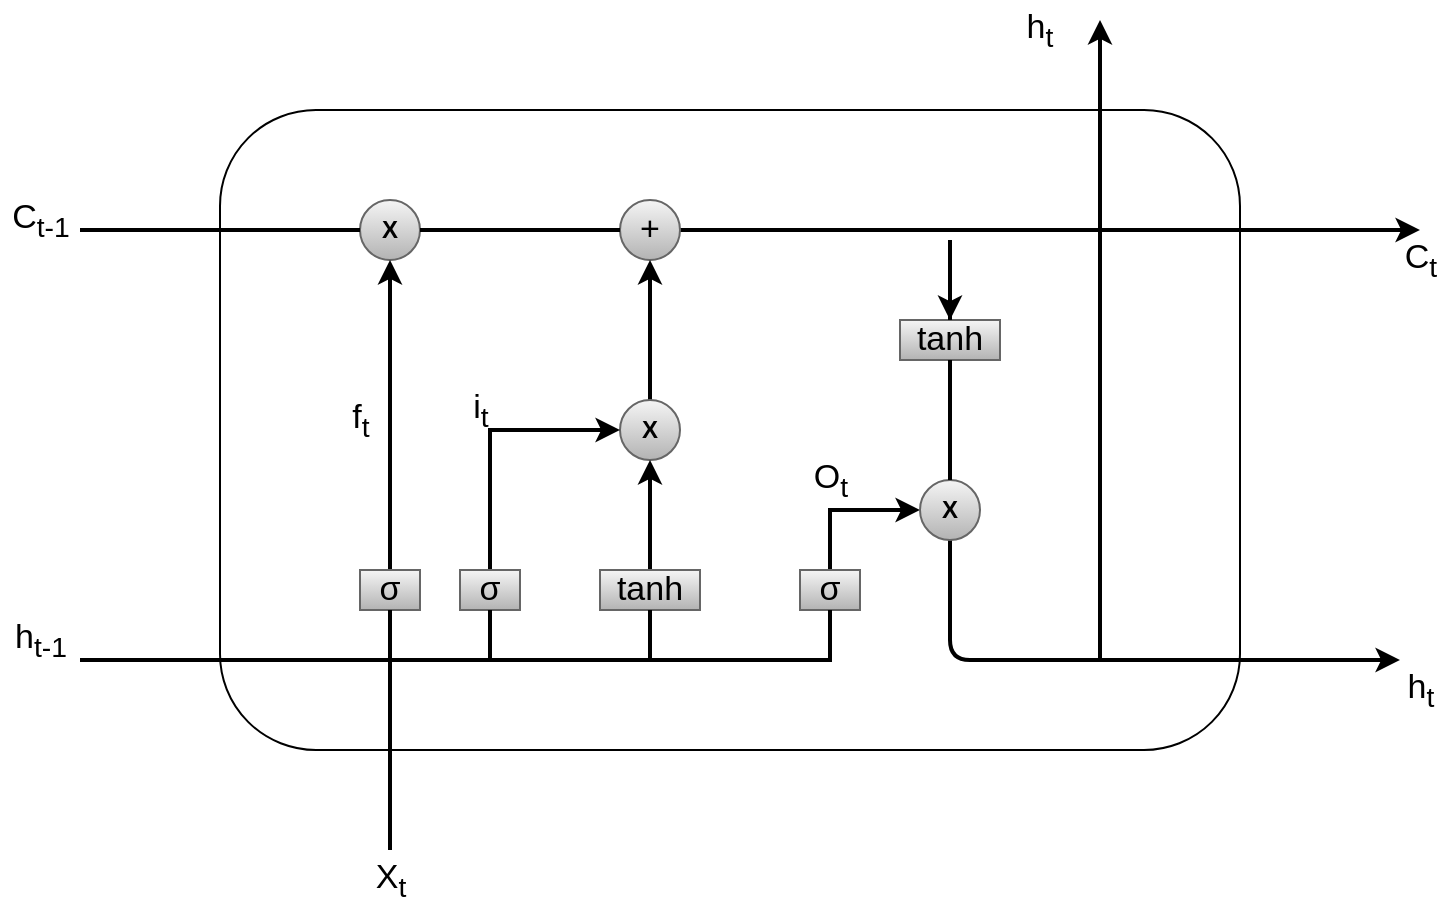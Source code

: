 <mxfile version="17.2.3" type="github">
  <diagram id="0ugX_O2esdyqWqVec9Lx" name="Page-1">
    <mxGraphModel dx="1147" dy="678" grid="1" gridSize="10" guides="1" tooltips="1" connect="1" arrows="1" fold="1" page="1" pageScale="1" pageWidth="850" pageHeight="1100" math="0" shadow="0">
      <root>
        <mxCell id="0" />
        <mxCell id="1" parent="0" />
        <mxCell id="X4gTIYLBRH1vvdI9TSQq-1" value="" style="rounded=1;whiteSpace=wrap;html=1;strokeWidth=1;" vertex="1" parent="1">
          <mxGeometry x="160" y="125" width="510" height="320" as="geometry" />
        </mxCell>
        <mxCell id="X4gTIYLBRH1vvdI9TSQq-2" value="&lt;b&gt;X&lt;/b&gt;" style="ellipse;whiteSpace=wrap;html=1;aspect=fixed;strokeWidth=1;fillColor=#f5f5f5;gradientColor=#b3b3b3;strokeColor=#666666;" vertex="1" parent="1">
          <mxGeometry x="230" y="170" width="30" height="30" as="geometry" />
        </mxCell>
        <mxCell id="X4gTIYLBRH1vvdI9TSQq-32" value="" style="edgeStyle=orthogonalEdgeStyle;rounded=0;orthogonalLoop=1;jettySize=auto;html=1;fontSize=17;strokeWidth=2;" edge="1" parent="1" source="X4gTIYLBRH1vvdI9TSQq-3">
          <mxGeometry relative="1" as="geometry">
            <mxPoint x="760" y="185" as="targetPoint" />
            <Array as="points">
              <mxPoint x="750" y="185" />
            </Array>
          </mxGeometry>
        </mxCell>
        <mxCell id="X4gTIYLBRH1vvdI9TSQq-3" value="&lt;font style=&quot;font-size: 17px&quot;&gt;+&lt;/font&gt;" style="ellipse;whiteSpace=wrap;html=1;aspect=fixed;strokeWidth=1;fillColor=#f5f5f5;strokeColor=#666666;gradientColor=#b3b3b3;" vertex="1" parent="1">
          <mxGeometry x="360" y="170" width="30" height="30" as="geometry" />
        </mxCell>
        <mxCell id="X4gTIYLBRH1vvdI9TSQq-25" value="" style="edgeStyle=orthogonalEdgeStyle;rounded=0;orthogonalLoop=1;jettySize=auto;html=1;fontSize=17;strokeWidth=2;" edge="1" parent="1" source="X4gTIYLBRH1vvdI9TSQq-4" target="X4gTIYLBRH1vvdI9TSQq-3">
          <mxGeometry relative="1" as="geometry" />
        </mxCell>
        <mxCell id="X4gTIYLBRH1vvdI9TSQq-4" value="&lt;b&gt;X&lt;/b&gt;" style="ellipse;whiteSpace=wrap;html=1;aspect=fixed;strokeWidth=1;fillColor=#f5f5f5;gradientColor=#b3b3b3;strokeColor=#666666;" vertex="1" parent="1">
          <mxGeometry x="360" y="270" width="30" height="30" as="geometry" />
        </mxCell>
        <mxCell id="X4gTIYLBRH1vvdI9TSQq-27" value="" style="edgeStyle=orthogonalEdgeStyle;rounded=0;orthogonalLoop=1;jettySize=auto;html=1;fontSize=17;strokeWidth=2;" edge="1" parent="1" source="X4gTIYLBRH1vvdI9TSQq-5" target="X4gTIYLBRH1vvdI9TSQq-2">
          <mxGeometry relative="1" as="geometry">
            <mxPoint x="245" y="265" as="targetPoint" />
          </mxGeometry>
        </mxCell>
        <mxCell id="X4gTIYLBRH1vvdI9TSQq-5" value="σ" style="rounded=0;whiteSpace=wrap;html=1;fontSize=17;strokeWidth=1;fillColor=#f5f5f5;gradientColor=#b3b3b3;strokeColor=#666666;" vertex="1" parent="1">
          <mxGeometry x="230" y="355" width="30" height="20" as="geometry" />
        </mxCell>
        <mxCell id="X4gTIYLBRH1vvdI9TSQq-39" value="" style="edgeStyle=orthogonalEdgeStyle;rounded=0;orthogonalLoop=1;jettySize=auto;html=1;fontSize=17;entryX=0;entryY=0.5;entryDx=0;entryDy=0;strokeWidth=2;" edge="1" parent="1" source="X4gTIYLBRH1vvdI9TSQq-9" target="X4gTIYLBRH1vvdI9TSQq-4">
          <mxGeometry relative="1" as="geometry">
            <mxPoint x="295" y="280" as="targetPoint" />
            <Array as="points">
              <mxPoint x="295" y="285" />
            </Array>
          </mxGeometry>
        </mxCell>
        <mxCell id="X4gTIYLBRH1vvdI9TSQq-9" value="σ" style="rounded=0;whiteSpace=wrap;html=1;fontSize=17;strokeWidth=1;fillColor=#f5f5f5;gradientColor=#b3b3b3;strokeColor=#666666;" vertex="1" parent="1">
          <mxGeometry x="280" y="355" width="30" height="20" as="geometry" />
        </mxCell>
        <mxCell id="X4gTIYLBRH1vvdI9TSQq-18" style="edgeStyle=orthogonalEdgeStyle;rounded=0;orthogonalLoop=1;jettySize=auto;html=1;exitX=0.5;exitY=0;exitDx=0;exitDy=0;entryX=0;entryY=0.5;entryDx=0;entryDy=0;fontSize=17;strokeWidth=2;" edge="1" parent="1" source="X4gTIYLBRH1vvdI9TSQq-10" target="X4gTIYLBRH1vvdI9TSQq-12">
          <mxGeometry relative="1" as="geometry" />
        </mxCell>
        <mxCell id="X4gTIYLBRH1vvdI9TSQq-10" value="σ" style="rounded=0;whiteSpace=wrap;html=1;fontSize=17;strokeWidth=1;fillColor=#f5f5f5;gradientColor=#b3b3b3;strokeColor=#666666;" vertex="1" parent="1">
          <mxGeometry x="450" y="355" width="30" height="20" as="geometry" />
        </mxCell>
        <mxCell id="X4gTIYLBRH1vvdI9TSQq-24" value="" style="edgeStyle=orthogonalEdgeStyle;rounded=0;orthogonalLoop=1;jettySize=auto;html=1;fontSize=17;strokeWidth=2;" edge="1" parent="1" source="X4gTIYLBRH1vvdI9TSQq-11" target="X4gTIYLBRH1vvdI9TSQq-4">
          <mxGeometry relative="1" as="geometry" />
        </mxCell>
        <mxCell id="X4gTIYLBRH1vvdI9TSQq-11" value="tanh" style="rounded=0;whiteSpace=wrap;html=1;fontSize=17;strokeWidth=1;fillColor=#f5f5f5;gradientColor=#b3b3b3;strokeColor=#666666;" vertex="1" parent="1">
          <mxGeometry x="350" y="355" width="50" height="20" as="geometry" />
        </mxCell>
        <mxCell id="X4gTIYLBRH1vvdI9TSQq-36" value="" style="endArrow=classic;html=1;fontFamily=Helvetica;fontSize=17;fontColor=default;align=center;strokeColor=default;edgeStyle=orthogonalEdgeStyle;strokeWidth=2;" edge="1" parent="1" source="X4gTIYLBRH1vvdI9TSQq-12">
          <mxGeometry relative="1" as="geometry">
            <mxPoint x="750" y="400" as="targetPoint" />
            <Array as="points">
              <mxPoint x="525" y="400" />
            </Array>
          </mxGeometry>
        </mxCell>
        <mxCell id="X4gTIYLBRH1vvdI9TSQq-12" value="&lt;b&gt;X&lt;/b&gt;" style="ellipse;whiteSpace=wrap;html=1;aspect=fixed;strokeWidth=1;fillColor=#f5f5f5;gradientColor=#b3b3b3;strokeColor=#666666;" vertex="1" parent="1">
          <mxGeometry x="510" y="310" width="30" height="30" as="geometry" />
        </mxCell>
        <mxCell id="X4gTIYLBRH1vvdI9TSQq-46" style="edgeStyle=orthogonalEdgeStyle;rounded=0;orthogonalLoop=1;jettySize=auto;html=1;fontSize=17;strokeWidth=2;" edge="1" parent="1" source="X4gTIYLBRH1vvdI9TSQq-14">
          <mxGeometry relative="1" as="geometry">
            <mxPoint x="525" y="230" as="targetPoint" />
          </mxGeometry>
        </mxCell>
        <mxCell id="X4gTIYLBRH1vvdI9TSQq-14" value="tanh" style="rounded=0;whiteSpace=wrap;html=1;fontSize=17;strokeWidth=1;fillColor=#f5f5f5;gradientColor=#b3b3b3;strokeColor=#666666;" vertex="1" parent="1">
          <mxGeometry x="500" y="230" width="50" height="20" as="geometry" />
        </mxCell>
        <mxCell id="X4gTIYLBRH1vvdI9TSQq-37" value="" style="endArrow=classic;html=1;rounded=0;fontSize=17;strokeWidth=2;" edge="1" parent="1">
          <mxGeometry width="50" height="50" relative="1" as="geometry">
            <mxPoint x="600" y="400" as="sourcePoint" />
            <mxPoint x="600" y="80" as="targetPoint" />
          </mxGeometry>
        </mxCell>
        <mxCell id="X4gTIYLBRH1vvdI9TSQq-40" value="" style="endArrow=none;html=1;rounded=0;fontSize=17;entryX=0.5;entryY=1;entryDx=0;entryDy=0;strokeWidth=2;" edge="1" parent="1" target="X4gTIYLBRH1vvdI9TSQq-10">
          <mxGeometry width="50" height="50" relative="1" as="geometry">
            <mxPoint x="90" y="400" as="sourcePoint" />
            <mxPoint x="450" y="320" as="targetPoint" />
            <Array as="points">
              <mxPoint x="390" y="400" />
              <mxPoint x="465" y="400" />
            </Array>
          </mxGeometry>
        </mxCell>
        <mxCell id="X4gTIYLBRH1vvdI9TSQq-41" value="" style="endArrow=none;html=1;rounded=0;fontSize=17;entryX=0.5;entryY=1;entryDx=0;entryDy=0;strokeWidth=2;startArrow=none;" edge="1" parent="1" source="X4gTIYLBRH1vvdI9TSQq-57" target="X4gTIYLBRH1vvdI9TSQq-5">
          <mxGeometry width="50" height="50" relative="1" as="geometry">
            <mxPoint x="245" y="490" as="sourcePoint" />
            <mxPoint x="240" y="400" as="targetPoint" />
          </mxGeometry>
        </mxCell>
        <mxCell id="X4gTIYLBRH1vvdI9TSQq-42" value="" style="endArrow=none;html=1;rounded=0;fontSize=17;strokeWidth=2;exitX=1;exitY=0.5;exitDx=0;exitDy=0;entryX=0;entryY=0.5;entryDx=0;entryDy=0;" edge="1" parent="1" source="X4gTIYLBRH1vvdI9TSQq-2" target="X4gTIYLBRH1vvdI9TSQq-3">
          <mxGeometry width="50" height="50" relative="1" as="geometry">
            <mxPoint x="290" y="220" as="sourcePoint" />
            <mxPoint x="340" y="170" as="targetPoint" />
          </mxGeometry>
        </mxCell>
        <mxCell id="X4gTIYLBRH1vvdI9TSQq-43" value="" style="endArrow=none;html=1;rounded=0;fontSize=17;strokeWidth=2;entryX=0;entryY=0.5;entryDx=0;entryDy=0;" edge="1" parent="1" target="X4gTIYLBRH1vvdI9TSQq-2">
          <mxGeometry width="50" height="50" relative="1" as="geometry">
            <mxPoint x="90" y="185" as="sourcePoint" />
            <mxPoint x="180" y="170" as="targetPoint" />
          </mxGeometry>
        </mxCell>
        <mxCell id="X4gTIYLBRH1vvdI9TSQq-44" value="" style="endArrow=none;html=1;rounded=0;fontSize=17;strokeWidth=2;exitX=0.5;exitY=0;exitDx=0;exitDy=0;entryX=0.5;entryY=1;entryDx=0;entryDy=0;" edge="1" parent="1" source="X4gTIYLBRH1vvdI9TSQq-12" target="X4gTIYLBRH1vvdI9TSQq-14">
          <mxGeometry width="50" height="50" relative="1" as="geometry">
            <mxPoint x="500" y="300" as="sourcePoint" />
            <mxPoint x="550" y="250" as="targetPoint" />
          </mxGeometry>
        </mxCell>
        <mxCell id="X4gTIYLBRH1vvdI9TSQq-45" value="" style="endArrow=none;html=1;rounded=0;fontSize=17;strokeWidth=2;exitX=0.5;exitY=0;exitDx=0;exitDy=0;" edge="1" parent="1" source="X4gTIYLBRH1vvdI9TSQq-14">
          <mxGeometry width="50" height="50" relative="1" as="geometry">
            <mxPoint x="500" y="240" as="sourcePoint" />
            <mxPoint x="525" y="190" as="targetPoint" />
          </mxGeometry>
        </mxCell>
        <mxCell id="X4gTIYLBRH1vvdI9TSQq-47" value="" style="endArrow=none;html=1;rounded=0;fontSize=17;strokeWidth=2;entryX=0.5;entryY=1;entryDx=0;entryDy=0;" edge="1" parent="1" target="X4gTIYLBRH1vvdI9TSQq-9">
          <mxGeometry width="50" height="50" relative="1" as="geometry">
            <mxPoint x="295" y="400" as="sourcePoint" />
            <mxPoint x="330" y="370" as="targetPoint" />
          </mxGeometry>
        </mxCell>
        <mxCell id="X4gTIYLBRH1vvdI9TSQq-48" value="" style="endArrow=none;html=1;rounded=0;fontSize=17;strokeWidth=2;entryX=0.5;entryY=1;entryDx=0;entryDy=0;" edge="1" parent="1" target="X4gTIYLBRH1vvdI9TSQq-11">
          <mxGeometry width="50" height="50" relative="1" as="geometry">
            <mxPoint x="375" y="400" as="sourcePoint" />
            <mxPoint x="410" y="370" as="targetPoint" />
          </mxGeometry>
        </mxCell>
        <mxCell id="X4gTIYLBRH1vvdI9TSQq-49" value="h&lt;sub&gt;t&lt;/sub&gt;" style="text;html=1;strokeColor=none;fillColor=none;align=center;verticalAlign=middle;whiteSpace=wrap;rounded=0;fontSize=17;" vertex="1" parent="1">
          <mxGeometry x="540" y="70" width="60" height="30" as="geometry" />
        </mxCell>
        <mxCell id="X4gTIYLBRH1vvdI9TSQq-50" value="C&lt;sub&gt;t&lt;/sub&gt;" style="text;html=1;align=center;verticalAlign=middle;resizable=0;points=[];autosize=1;strokeColor=none;fillColor=none;fontSize=17;" vertex="1" parent="1">
          <mxGeometry x="745" y="185" width="30" height="30" as="geometry" />
        </mxCell>
        <mxCell id="X4gTIYLBRH1vvdI9TSQq-51" value="h&lt;sub&gt;t&lt;/sub&gt;" style="text;html=1;align=center;verticalAlign=middle;resizable=0;points=[];autosize=1;strokeColor=none;fillColor=none;fontSize=17;" vertex="1" parent="1">
          <mxGeometry x="745" y="400" width="30" height="30" as="geometry" />
        </mxCell>
        <mxCell id="X4gTIYLBRH1vvdI9TSQq-52" value="O&lt;sub&gt;t&lt;/sub&gt;" style="text;html=1;align=center;verticalAlign=middle;resizable=0;points=[];autosize=1;strokeColor=none;fillColor=none;fontSize=17;" vertex="1" parent="1">
          <mxGeometry x="450" y="295" width="30" height="30" as="geometry" />
        </mxCell>
        <mxCell id="X4gTIYLBRH1vvdI9TSQq-53" value="i&lt;sub&gt;t&lt;/sub&gt;" style="text;html=1;align=center;verticalAlign=middle;resizable=0;points=[];autosize=1;strokeColor=none;fillColor=none;fontSize=17;" vertex="1" parent="1">
          <mxGeometry x="280" y="260" width="20" height="30" as="geometry" />
        </mxCell>
        <mxCell id="X4gTIYLBRH1vvdI9TSQq-54" value="f&lt;sub&gt;t&lt;/sub&gt;" style="text;html=1;align=center;verticalAlign=middle;resizable=0;points=[];autosize=1;strokeColor=none;fillColor=none;fontSize=17;" vertex="1" parent="1">
          <mxGeometry x="220" y="265" width="20" height="30" as="geometry" />
        </mxCell>
        <mxCell id="X4gTIYLBRH1vvdI9TSQq-55" value="C&lt;sub&gt;t-1&lt;/sub&gt;" style="text;html=1;align=center;verticalAlign=middle;resizable=0;points=[];autosize=1;strokeColor=none;fillColor=none;fontSize=17;" vertex="1" parent="1">
          <mxGeometry x="50" y="165" width="40" height="30" as="geometry" />
        </mxCell>
        <mxCell id="X4gTIYLBRH1vvdI9TSQq-56" value="h&lt;sub&gt;t-1&lt;/sub&gt;" style="text;html=1;align=center;verticalAlign=middle;resizable=0;points=[];autosize=1;strokeColor=none;fillColor=none;fontSize=17;" vertex="1" parent="1">
          <mxGeometry x="50" y="375" width="40" height="30" as="geometry" />
        </mxCell>
        <mxCell id="X4gTIYLBRH1vvdI9TSQq-57" value="X&lt;sub&gt;t&lt;/sub&gt;" style="text;html=1;align=center;verticalAlign=middle;resizable=0;points=[];autosize=1;strokeColor=none;fillColor=none;fontSize=17;" vertex="1" parent="1">
          <mxGeometry x="230" y="495" width="30" height="30" as="geometry" />
        </mxCell>
      </root>
    </mxGraphModel>
  </diagram>
</mxfile>
